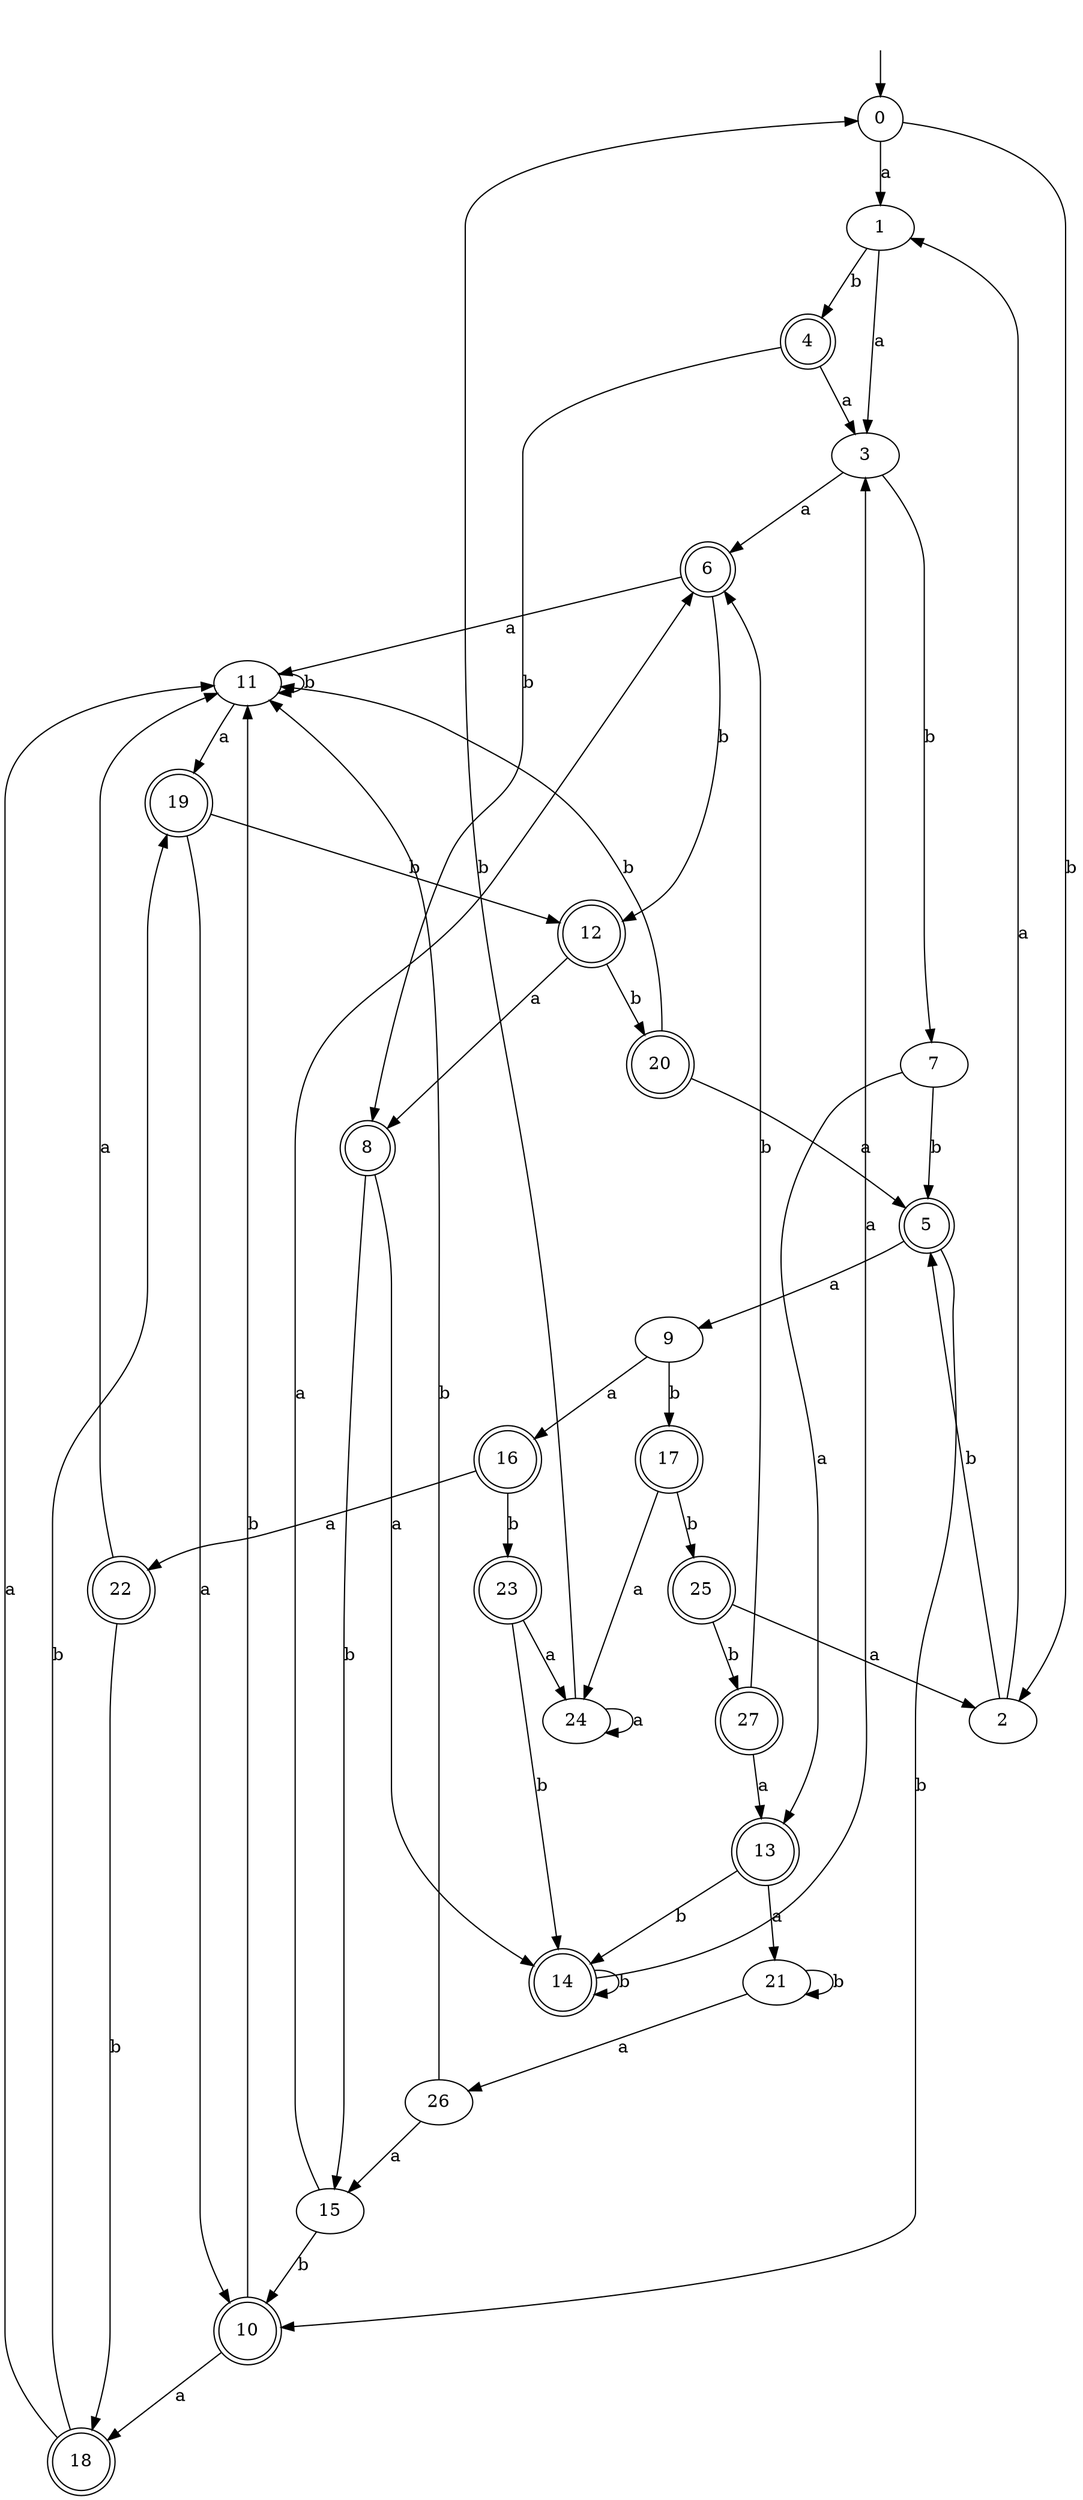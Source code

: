 digraph RandomDFA {
  __start0 [label="", shape=none];
  __start0 -> 0 [label=""];
  0 [shape=circle]
  0 -> 1 [label="a"]
  0 -> 2 [label="b"]
  1
  1 -> 3 [label="a"]
  1 -> 4 [label="b"]
  2
  2 -> 1 [label="a"]
  2 -> 5 [label="b"]
  3
  3 -> 6 [label="a"]
  3 -> 7 [label="b"]
  4 [shape=doublecircle]
  4 -> 3 [label="a"]
  4 -> 8 [label="b"]
  5 [shape=doublecircle]
  5 -> 9 [label="a"]
  5 -> 10 [label="b"]
  6 [shape=doublecircle]
  6 -> 11 [label="a"]
  6 -> 12 [label="b"]
  7
  7 -> 13 [label="a"]
  7 -> 5 [label="b"]
  8 [shape=doublecircle]
  8 -> 14 [label="a"]
  8 -> 15 [label="b"]
  9
  9 -> 16 [label="a"]
  9 -> 17 [label="b"]
  10 [shape=doublecircle]
  10 -> 18 [label="a"]
  10 -> 11 [label="b"]
  11
  11 -> 19 [label="a"]
  11 -> 11 [label="b"]
  12 [shape=doublecircle]
  12 -> 8 [label="a"]
  12 -> 20 [label="b"]
  13 [shape=doublecircle]
  13 -> 21 [label="a"]
  13 -> 14 [label="b"]
  14 [shape=doublecircle]
  14 -> 3 [label="a"]
  14 -> 14 [label="b"]
  15
  15 -> 6 [label="a"]
  15 -> 10 [label="b"]
  16 [shape=doublecircle]
  16 -> 22 [label="a"]
  16 -> 23 [label="b"]
  17 [shape=doublecircle]
  17 -> 24 [label="a"]
  17 -> 25 [label="b"]
  18 [shape=doublecircle]
  18 -> 11 [label="a"]
  18 -> 19 [label="b"]
  19 [shape=doublecircle]
  19 -> 10 [label="a"]
  19 -> 12 [label="b"]
  20 [shape=doublecircle]
  20 -> 5 [label="a"]
  20 -> 11 [label="b"]
  21
  21 -> 26 [label="a"]
  21 -> 21 [label="b"]
  22 [shape=doublecircle]
  22 -> 11 [label="a"]
  22 -> 18 [label="b"]
  23 [shape=doublecircle]
  23 -> 24 [label="a"]
  23 -> 14 [label="b"]
  24
  24 -> 24 [label="a"]
  24 -> 0 [label="b"]
  25 [shape=doublecircle]
  25 -> 2 [label="a"]
  25 -> 27 [label="b"]
  26
  26 -> 15 [label="a"]
  26 -> 11 [label="b"]
  27 [shape=doublecircle]
  27 -> 13 [label="a"]
  27 -> 6 [label="b"]
}
